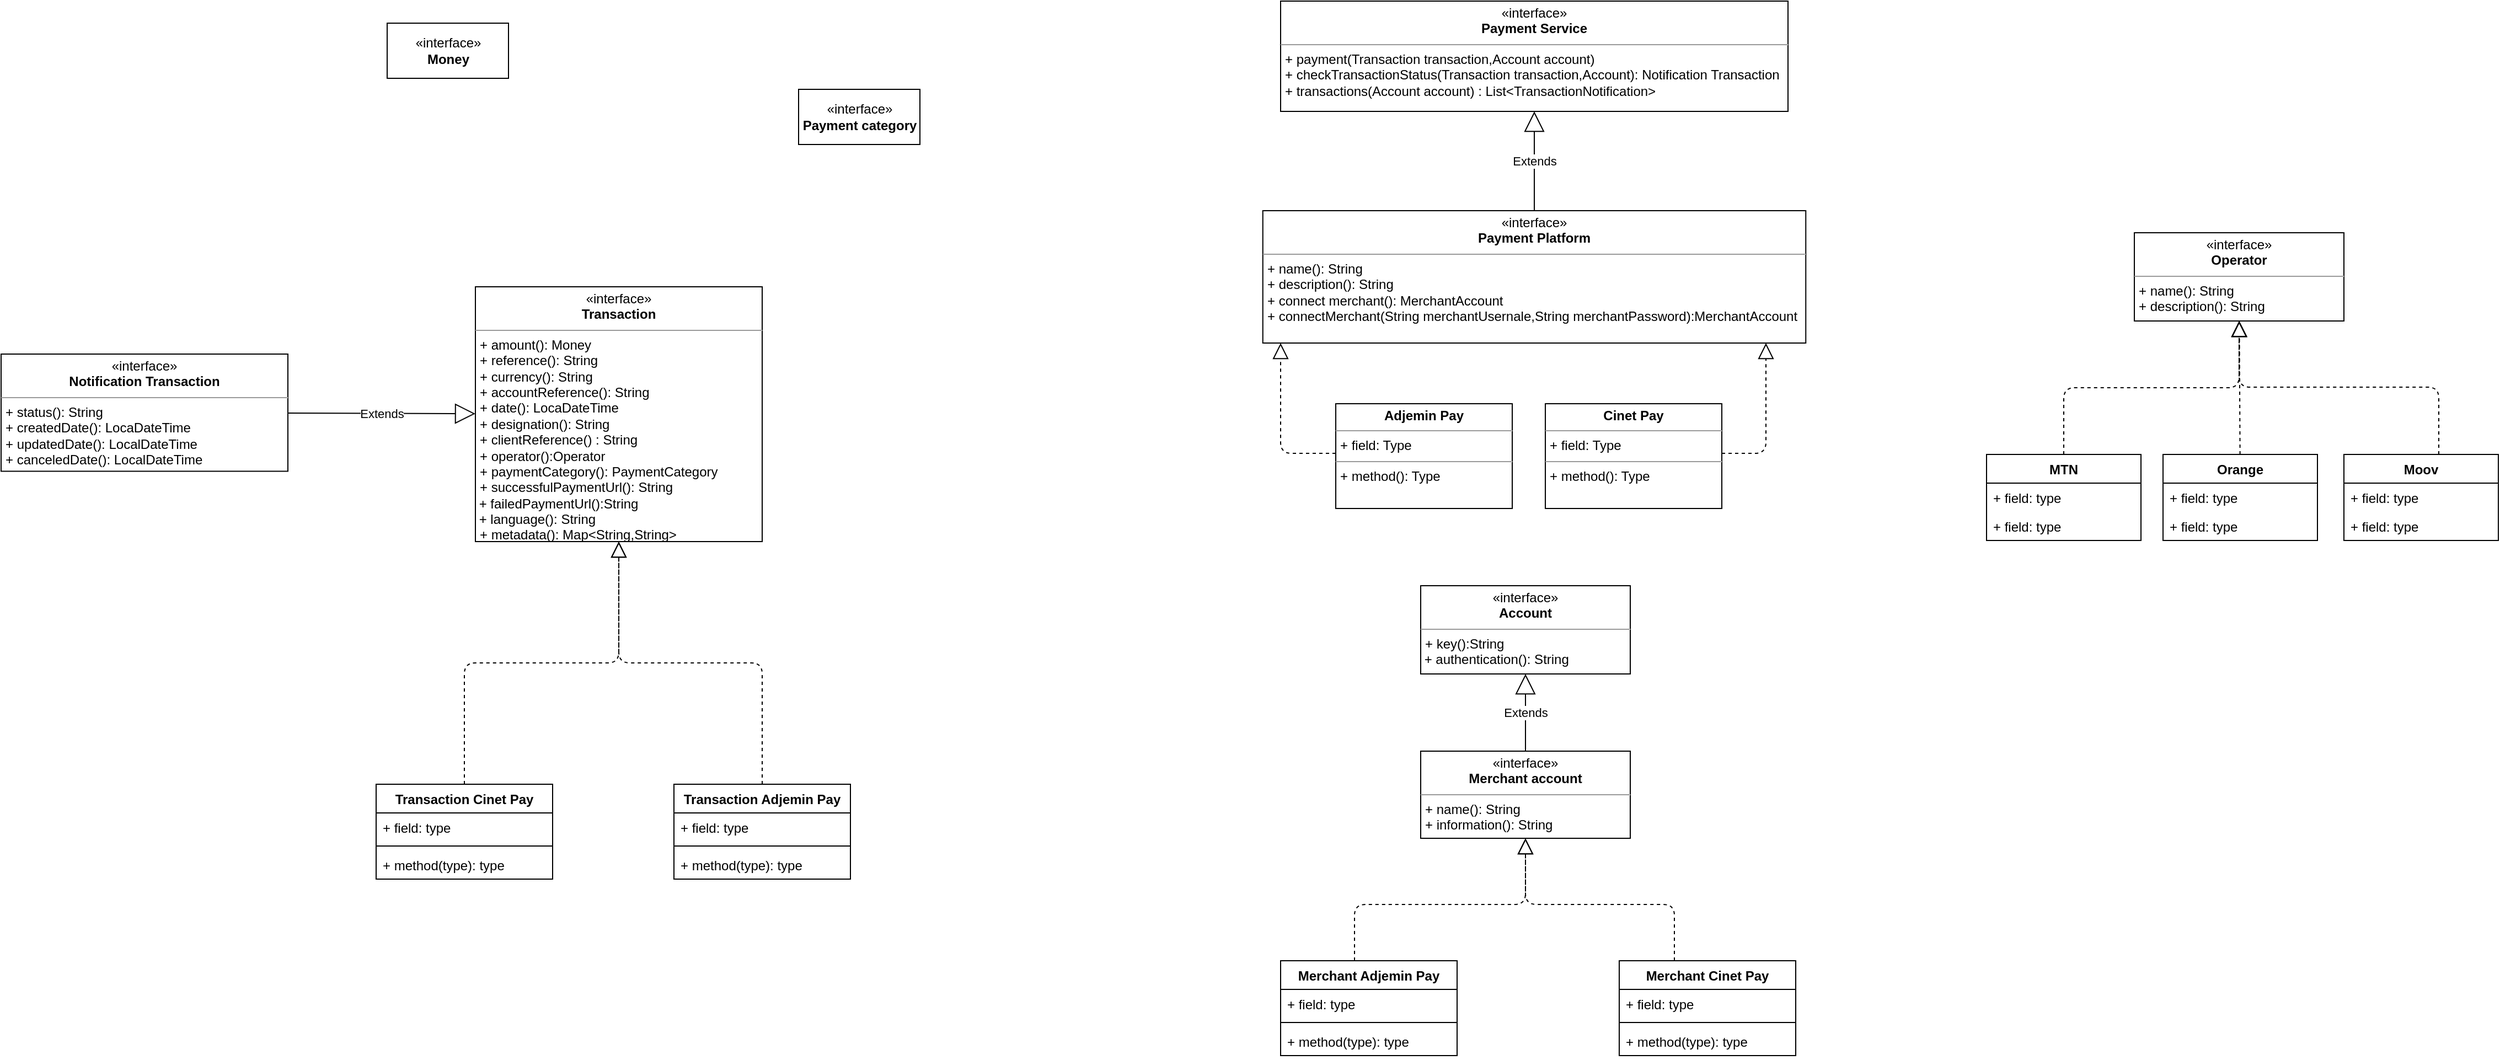 <mxfile version="14.1.8" type="device"><diagram id="fwskY1HQL-udNzID6mZi" name="Page-1"><mxGraphModel dx="2600" dy="725" grid="1" gridSize="10" guides="1" tooltips="1" connect="1" arrows="1" fold="1" page="1" pageScale="1" pageWidth="827" pageHeight="1169" math="0" shadow="0"><root><mxCell id="0"/><mxCell id="1" parent="0"/><mxCell id="k0gJWanafnydEsKdQi3P-4" value="Extends" style="endArrow=block;endSize=16;endFill=0;html=1;" parent="1" source="k0gJWanafnydEsKdQi3P-13" target="k0gJWanafnydEsKdQi3P-83" edge="1"><mxGeometry width="160" relative="1" as="geometry"><mxPoint x="-178" y="729" as="sourcePoint"/><mxPoint x="-178" y="659" as="targetPoint"/></mxGeometry></mxCell><mxCell id="k0gJWanafnydEsKdQi3P-13" value="&lt;p style=&quot;margin: 0px ; margin-top: 4px ; text-align: center&quot;&gt;«interface»&lt;br&gt;&lt;b&gt;Merchant account&lt;/b&gt;&lt;/p&gt;&lt;hr size=&quot;1&quot;&gt;&lt;p style=&quot;margin: 0px 0px 0px 4px&quot;&gt;+ name(): String&lt;br&gt;&lt;/p&gt;&lt;p style=&quot;margin: 0px 0px 0px 4px&quot;&gt;+ information(): String&lt;/p&gt;" style="verticalAlign=top;align=left;overflow=fill;fontSize=12;fontFamily=Helvetica;html=1;" parent="1" vertex="1"><mxGeometry x="-263" y="730" width="190" height="79" as="geometry"/></mxCell><mxCell id="k0gJWanafnydEsKdQi3P-15" value="&lt;p style=&quot;margin: 0px ; margin-top: 4px ; text-align: center&quot;&gt;«interface»&lt;br&gt;&lt;b&gt;Transaction&lt;/b&gt;&lt;/p&gt;&lt;hr size=&quot;1&quot;&gt;&lt;p style=&quot;margin: 0px ; margin-left: 4px&quot;&gt;+ amount(): Money&lt;br&gt;&lt;/p&gt;&lt;p style=&quot;margin: 0px ; margin-left: 4px&quot;&gt;+ reference(): String&lt;/p&gt;&lt;p style=&quot;margin: 0px ; margin-left: 4px&quot;&gt;+ currency(): String&lt;/p&gt;&lt;p style=&quot;margin: 0px ; margin-left: 4px&quot;&gt;+ accountReference(): String&lt;/p&gt;&lt;p style=&quot;margin: 0px ; margin-left: 4px&quot;&gt;+ date(): LocaDateTime&lt;/p&gt;&lt;p style=&quot;margin: 0px ; margin-left: 4px&quot;&gt;+ designation(): String&lt;/p&gt;&lt;p style=&quot;margin: 0px ; margin-left: 4px&quot;&gt;+ clientReference() : String&lt;/p&gt;&lt;p style=&quot;margin: 0px ; margin-left: 4px&quot;&gt;+ operator():Operator&lt;/p&gt;&lt;p style=&quot;margin: 0px ; margin-left: 4px&quot;&gt;+ paymentCategory(): PaymentCategory&lt;/p&gt;&lt;p style=&quot;margin: 0px ; margin-left: 4px&quot;&gt;+&amp;nbsp;successfulPaymentUrl(): String&lt;/p&gt;&amp;nbsp;+ failedPaymentUrl():String&lt;br&gt;&amp;nbsp;+ language(): String&lt;br&gt;&lt;p style=&quot;margin: 0px ; margin-left: 4px&quot;&gt;+&amp;nbsp;metadata(): Map&amp;lt;String,String&amp;gt;&lt;/p&gt;" style="verticalAlign=top;align=left;overflow=fill;fontSize=12;fontFamily=Helvetica;html=1;" parent="1" vertex="1"><mxGeometry x="-1120" y="309" width="260" height="231" as="geometry"/></mxCell><mxCell id="k0gJWanafnydEsKdQi3P-16" value="«interface»&lt;br&gt;&lt;b&gt;Payment category&lt;/b&gt;" style="html=1;" parent="1" vertex="1"><mxGeometry x="-827" y="130" width="110" height="50" as="geometry"/></mxCell><mxCell id="k0gJWanafnydEsKdQi3P-19" value="&lt;p style=&quot;margin: 0px ; margin-top: 4px ; text-align: center&quot;&gt;«interface»&lt;br&gt;&lt;b&gt;Operator&lt;/b&gt;&lt;br&gt;&lt;/p&gt;&lt;hr size=&quot;1&quot;&gt;&lt;p style=&quot;margin: 0px ; margin-left: 4px&quot;&gt;+ name(): String&lt;br&gt;&lt;/p&gt;&lt;p style=&quot;margin: 0px ; margin-left: 4px&quot;&gt;+ description(): String&lt;/p&gt;" style="verticalAlign=top;align=left;overflow=fill;fontSize=12;fontFamily=Helvetica;html=1;" parent="1" vertex="1"><mxGeometry x="384" y="260" width="190" height="80" as="geometry"/></mxCell><mxCell id="k0gJWanafnydEsKdQi3P-20" value="&lt;p style=&quot;margin: 0px ; margin-top: 4px ; text-align: center&quot;&gt;«interface»&lt;br&gt;&lt;b&gt;Payment Platform&lt;/b&gt;&lt;/p&gt;&lt;hr size=&quot;1&quot;&gt;&lt;p style=&quot;margin: 0px ; margin-left: 4px&quot;&gt;+ name(): String&lt;br&gt;&lt;/p&gt;&lt;p style=&quot;margin: 0px ; margin-left: 4px&quot;&gt;+ description(): String&lt;br&gt;&lt;/p&gt;&lt;p style=&quot;margin: 0px ; margin-left: 4px&quot;&gt;+ connect merchant(): MerchantAccount&lt;/p&gt;&lt;p style=&quot;margin: 0px ; margin-left: 4px&quot;&gt;+ connectMerchant(String merchantUsernale,String merchantPassword):MerchantAccount&lt;/p&gt;" style="verticalAlign=top;align=left;overflow=fill;fontSize=12;fontFamily=Helvetica;html=1;" parent="1" vertex="1"><mxGeometry x="-406.12" y="240" width="492.25" height="120" as="geometry"/></mxCell><mxCell id="k0gJWanafnydEsKdQi3P-26" value="&lt;p style=&quot;margin: 0px ; margin-top: 4px ; text-align: center&quot;&gt;&lt;b&gt;Adjemin Pay&lt;/b&gt;&lt;/p&gt;&lt;hr size=&quot;1&quot;&gt;&lt;p style=&quot;margin: 0px ; margin-left: 4px&quot;&gt;+ field: Type&lt;/p&gt;&lt;hr size=&quot;1&quot;&gt;&lt;p style=&quot;margin: 0px ; margin-left: 4px&quot;&gt;+ method(): Type&lt;/p&gt;" style="verticalAlign=top;align=left;overflow=fill;fontSize=12;fontFamily=Helvetica;html=1;" parent="1" vertex="1"><mxGeometry x="-340" y="415" width="160" height="95" as="geometry"/></mxCell><mxCell id="k0gJWanafnydEsKdQi3P-27" value="&lt;p style=&quot;margin: 0px ; margin-top: 4px ; text-align: center&quot;&gt;&lt;b&gt;Cinet Pay&lt;/b&gt;&lt;/p&gt;&lt;hr size=&quot;1&quot;&gt;&lt;p style=&quot;margin: 0px ; margin-left: 4px&quot;&gt;+ field: Type&lt;/p&gt;&lt;hr size=&quot;1&quot;&gt;&lt;p style=&quot;margin: 0px ; margin-left: 4px&quot;&gt;+ method(): Type&lt;/p&gt;" style="verticalAlign=top;align=left;overflow=fill;fontSize=12;fontFamily=Helvetica;html=1;" parent="1" vertex="1"><mxGeometry x="-150" y="415" width="160" height="95" as="geometry"/></mxCell><mxCell id="k0gJWanafnydEsKdQi3P-28" value="" style="endArrow=block;dashed=1;endFill=0;endSize=12;html=1;edgeStyle=orthogonalEdgeStyle;" parent="1" source="k0gJWanafnydEsKdQi3P-26" target="k0gJWanafnydEsKdQi3P-20" edge="1"><mxGeometry width="160" relative="1" as="geometry"><mxPoint x="-490" y="335" as="sourcePoint"/><mxPoint x="-330" y="335" as="targetPoint"/><Array as="points"><mxPoint x="-390" y="460"/></Array></mxGeometry></mxCell><mxCell id="k0gJWanafnydEsKdQi3P-29" value="" style="endArrow=block;dashed=1;endFill=0;endSize=12;html=1;edgeStyle=orthogonalEdgeStyle;" parent="1" source="k0gJWanafnydEsKdQi3P-27" target="k0gJWanafnydEsKdQi3P-20" edge="1"><mxGeometry width="160" relative="1" as="geometry"><mxPoint x="-290" y="445" as="sourcePoint"/><mxPoint x="-130" y="445" as="targetPoint"/><Array as="points"><mxPoint x="50" y="460"/><mxPoint x="50" y="285"/></Array></mxGeometry></mxCell><mxCell id="k0gJWanafnydEsKdQi3P-33" value="" style="endArrow=block;dashed=1;endFill=0;endSize=12;html=1;edgeStyle=orthogonalEdgeStyle;" parent="1" source="k0gJWanafnydEsKdQi3P-40" target="k0gJWanafnydEsKdQi3P-15" edge="1"><mxGeometry width="160" relative="1" as="geometry"><mxPoint x="-1120" y="790" as="sourcePoint"/><mxPoint x="-1030" y="690" as="targetPoint"/></mxGeometry></mxCell><mxCell id="k0gJWanafnydEsKdQi3P-34" value="" style="endArrow=block;dashed=1;endFill=0;endSize=12;html=1;edgeStyle=orthogonalEdgeStyle;" parent="1" source="k0gJWanafnydEsKdQi3P-36" target="k0gJWanafnydEsKdQi3P-15" edge="1"><mxGeometry width="160" relative="1" as="geometry"><mxPoint x="-860" y="790" as="sourcePoint"/><mxPoint x="-740" y="700" as="targetPoint"/></mxGeometry></mxCell><mxCell id="k0gJWanafnydEsKdQi3P-36" value="Transaction Adjemin Pay" style="swimlane;fontStyle=1;align=center;verticalAlign=top;childLayout=stackLayout;horizontal=1;startSize=26;horizontalStack=0;resizeParent=1;resizeParentMax=0;resizeLast=0;collapsible=1;marginBottom=0;" parent="1" vertex="1"><mxGeometry x="-940" y="760" width="160" height="86" as="geometry"/></mxCell><mxCell id="k0gJWanafnydEsKdQi3P-37" value="+ field: type" style="text;strokeColor=none;fillColor=none;align=left;verticalAlign=top;spacingLeft=4;spacingRight=4;overflow=hidden;rotatable=0;points=[[0,0.5],[1,0.5]];portConstraint=eastwest;" parent="k0gJWanafnydEsKdQi3P-36" vertex="1"><mxGeometry y="26" width="160" height="26" as="geometry"/></mxCell><mxCell id="k0gJWanafnydEsKdQi3P-38" value="" style="line;strokeWidth=1;fillColor=none;align=left;verticalAlign=middle;spacingTop=-1;spacingLeft=3;spacingRight=3;rotatable=0;labelPosition=right;points=[];portConstraint=eastwest;" parent="k0gJWanafnydEsKdQi3P-36" vertex="1"><mxGeometry y="52" width="160" height="8" as="geometry"/></mxCell><mxCell id="k0gJWanafnydEsKdQi3P-39" value="+ method(type): type" style="text;strokeColor=none;fillColor=none;align=left;verticalAlign=top;spacingLeft=4;spacingRight=4;overflow=hidden;rotatable=0;points=[[0,0.5],[1,0.5]];portConstraint=eastwest;" parent="k0gJWanafnydEsKdQi3P-36" vertex="1"><mxGeometry y="60" width="160" height="26" as="geometry"/></mxCell><mxCell id="k0gJWanafnydEsKdQi3P-40" value="Transaction Cinet Pay" style="swimlane;fontStyle=1;align=center;verticalAlign=top;childLayout=stackLayout;horizontal=1;startSize=26;horizontalStack=0;resizeParent=1;resizeParentMax=0;resizeLast=0;collapsible=1;marginBottom=0;" parent="1" vertex="1"><mxGeometry x="-1210" y="760" width="160" height="86" as="geometry"/></mxCell><mxCell id="k0gJWanafnydEsKdQi3P-41" value="+ field: type" style="text;strokeColor=none;fillColor=none;align=left;verticalAlign=top;spacingLeft=4;spacingRight=4;overflow=hidden;rotatable=0;points=[[0,0.5],[1,0.5]];portConstraint=eastwest;" parent="k0gJWanafnydEsKdQi3P-40" vertex="1"><mxGeometry y="26" width="160" height="26" as="geometry"/></mxCell><mxCell id="k0gJWanafnydEsKdQi3P-42" value="" style="line;strokeWidth=1;fillColor=none;align=left;verticalAlign=middle;spacingTop=-1;spacingLeft=3;spacingRight=3;rotatable=0;labelPosition=right;points=[];portConstraint=eastwest;" parent="k0gJWanafnydEsKdQi3P-40" vertex="1"><mxGeometry y="52" width="160" height="8" as="geometry"/></mxCell><mxCell id="k0gJWanafnydEsKdQi3P-43" value="+ method(type): type" style="text;strokeColor=none;fillColor=none;align=left;verticalAlign=top;spacingLeft=4;spacingRight=4;overflow=hidden;rotatable=0;points=[[0,0.5],[1,0.5]];portConstraint=eastwest;" parent="k0gJWanafnydEsKdQi3P-40" vertex="1"><mxGeometry y="60" width="160" height="26" as="geometry"/></mxCell><mxCell id="k0gJWanafnydEsKdQi3P-45" value="Merchant Adjemin Pay" style="swimlane;fontStyle=1;align=center;verticalAlign=top;childLayout=stackLayout;horizontal=1;startSize=26;horizontalStack=0;resizeParent=1;resizeParentMax=0;resizeLast=0;collapsible=1;marginBottom=0;" parent="1" vertex="1"><mxGeometry x="-390" y="920" width="160" height="86" as="geometry"/></mxCell><mxCell id="k0gJWanafnydEsKdQi3P-46" value="+ field: type" style="text;strokeColor=none;fillColor=none;align=left;verticalAlign=top;spacingLeft=4;spacingRight=4;overflow=hidden;rotatable=0;points=[[0,0.5],[1,0.5]];portConstraint=eastwest;" parent="k0gJWanafnydEsKdQi3P-45" vertex="1"><mxGeometry y="26" width="160" height="26" as="geometry"/></mxCell><mxCell id="k0gJWanafnydEsKdQi3P-47" value="" style="line;strokeWidth=1;fillColor=none;align=left;verticalAlign=middle;spacingTop=-1;spacingLeft=3;spacingRight=3;rotatable=0;labelPosition=right;points=[];portConstraint=eastwest;" parent="k0gJWanafnydEsKdQi3P-45" vertex="1"><mxGeometry y="52" width="160" height="8" as="geometry"/></mxCell><mxCell id="k0gJWanafnydEsKdQi3P-48" value="+ method(type): type" style="text;strokeColor=none;fillColor=none;align=left;verticalAlign=top;spacingLeft=4;spacingRight=4;overflow=hidden;rotatable=0;points=[[0,0.5],[1,0.5]];portConstraint=eastwest;" parent="k0gJWanafnydEsKdQi3P-45" vertex="1"><mxGeometry y="60" width="160" height="26" as="geometry"/></mxCell><mxCell id="k0gJWanafnydEsKdQi3P-54" value="Merchant Cinet Pay" style="swimlane;fontStyle=1;align=center;verticalAlign=top;childLayout=stackLayout;horizontal=1;startSize=26;horizontalStack=0;resizeParent=1;resizeParentMax=0;resizeLast=0;collapsible=1;marginBottom=0;" parent="1" vertex="1"><mxGeometry x="-83" y="920" width="160" height="86" as="geometry"/></mxCell><mxCell id="k0gJWanafnydEsKdQi3P-55" value="+ field: type" style="text;strokeColor=none;fillColor=none;align=left;verticalAlign=top;spacingLeft=4;spacingRight=4;overflow=hidden;rotatable=0;points=[[0,0.5],[1,0.5]];portConstraint=eastwest;" parent="k0gJWanafnydEsKdQi3P-54" vertex="1"><mxGeometry y="26" width="160" height="26" as="geometry"/></mxCell><mxCell id="k0gJWanafnydEsKdQi3P-56" value="" style="line;strokeWidth=1;fillColor=none;align=left;verticalAlign=middle;spacingTop=-1;spacingLeft=3;spacingRight=3;rotatable=0;labelPosition=right;points=[];portConstraint=eastwest;" parent="k0gJWanafnydEsKdQi3P-54" vertex="1"><mxGeometry y="52" width="160" height="8" as="geometry"/></mxCell><mxCell id="k0gJWanafnydEsKdQi3P-57" value="+ method(type): type" style="text;strokeColor=none;fillColor=none;align=left;verticalAlign=top;spacingLeft=4;spacingRight=4;overflow=hidden;rotatable=0;points=[[0,0.5],[1,0.5]];portConstraint=eastwest;" parent="k0gJWanafnydEsKdQi3P-54" vertex="1"><mxGeometry y="60" width="160" height="26" as="geometry"/></mxCell><mxCell id="k0gJWanafnydEsKdQi3P-59" value="" style="endArrow=block;dashed=1;endFill=0;endSize=12;html=1;edgeStyle=orthogonalEdgeStyle;" parent="1" source="k0gJWanafnydEsKdQi3P-54" target="k0gJWanafnydEsKdQi3P-13" edge="1"><mxGeometry width="160" relative="1" as="geometry"><mxPoint x="-242.369" y="939" as="sourcePoint"/><mxPoint x="-184.793" y="819" as="targetPoint"/><Array as="points"><mxPoint x="-33" y="869"/><mxPoint x="-168" y="869"/></Array></mxGeometry></mxCell><mxCell id="k0gJWanafnydEsKdQi3P-60" value="&lt;p style=&quot;margin: 0px ; margin-top: 4px ; text-align: center&quot;&gt;«interface»&lt;br&gt;&lt;b&gt;Payment Service&lt;/b&gt;&lt;/p&gt;&lt;hr size=&quot;1&quot;&gt;&lt;p style=&quot;margin: 0px ; margin-left: 4px&quot;&gt;+ payment(Transaction transaction,Account account)&lt;/p&gt;&lt;p style=&quot;margin: 0px ; margin-left: 4px&quot;&gt;+ checkTransactionStatus(Transaction transaction,Account): Notification Transaction&lt;/p&gt;&lt;p style=&quot;margin: 0px ; margin-left: 4px&quot;&gt;+ transactions(Account account) : List&amp;lt;TransactionNotification&amp;gt;&lt;/p&gt;" style="verticalAlign=top;align=left;overflow=fill;fontSize=12;fontFamily=Helvetica;html=1;" parent="1" vertex="1"><mxGeometry x="-390" y="50" width="460" height="100" as="geometry"/></mxCell><mxCell id="k0gJWanafnydEsKdQi3P-61" value="&lt;p style=&quot;margin: 0px ; margin-top: 4px ; text-align: center&quot;&gt;«interface»&lt;br&gt;&lt;b&gt;Notification Transaction&lt;/b&gt;&lt;/p&gt;&lt;hr size=&quot;1&quot;&gt;&lt;p style=&quot;margin: 0px ; margin-left: 4px&quot;&gt;+ status(): String&lt;/p&gt;&lt;p style=&quot;margin: 0px ; margin-left: 4px&quot;&gt;+ createdDate(): LocaDateTime&lt;/p&gt;&lt;p style=&quot;margin: 0px ; margin-left: 4px&quot;&gt;+ updatedDate(): LocalDateTime&lt;/p&gt;&lt;p style=&quot;margin: 0px ; margin-left: 4px&quot;&gt;+ canceledDate(): LocalDateTime&lt;/p&gt;" style="verticalAlign=top;align=left;overflow=fill;fontSize=12;fontFamily=Helvetica;html=1;" parent="1" vertex="1"><mxGeometry x="-1550" y="370" width="260" height="106.25" as="geometry"/></mxCell><mxCell id="k0gJWanafnydEsKdQi3P-62" value="Extends" style="endArrow=block;endSize=16;endFill=0;html=1;" parent="1" source="k0gJWanafnydEsKdQi3P-61" target="k0gJWanafnydEsKdQi3P-15" edge="1"><mxGeometry width="160" relative="1" as="geometry"><mxPoint x="-1470" y="670" as="sourcePoint"/><mxPoint x="-1310" y="670" as="targetPoint"/></mxGeometry></mxCell><mxCell id="k0gJWanafnydEsKdQi3P-63" value="Extends" style="endArrow=block;endSize=16;endFill=0;html=1;" parent="1" source="k0gJWanafnydEsKdQi3P-20" target="k0gJWanafnydEsKdQi3P-60" edge="1"><mxGeometry width="160" relative="1" as="geometry"><mxPoint x="-500" y="225" as="sourcePoint"/><mxPoint x="-340" y="225" as="targetPoint"/></mxGeometry></mxCell><mxCell id="k0gJWanafnydEsKdQi3P-66" value="" style="endArrow=block;dashed=1;endFill=0;endSize=12;html=1;edgeStyle=orthogonalEdgeStyle;" parent="1" source="k0gJWanafnydEsKdQi3P-45" target="k0gJWanafnydEsKdQi3P-13" edge="1"><mxGeometry width="160" relative="1" as="geometry"><mxPoint x="-23" y="939" as="sourcePoint"/><mxPoint x="-168" y="819" as="targetPoint"/><Array as="points"><mxPoint x="-323" y="869"/><mxPoint x="-168" y="869"/></Array></mxGeometry></mxCell><mxCell id="k0gJWanafnydEsKdQi3P-67" value="Orange" style="swimlane;fontStyle=1;childLayout=stackLayout;horizontal=1;startSize=26;fillColor=none;horizontalStack=0;resizeParent=1;resizeParentMax=0;resizeLast=0;collapsible=1;marginBottom=0;" parent="1" vertex="1"><mxGeometry x="410" y="461" width="140" height="78" as="geometry"/></mxCell><mxCell id="k0gJWanafnydEsKdQi3P-68" value="+ field: type" style="text;strokeColor=none;fillColor=none;align=left;verticalAlign=top;spacingLeft=4;spacingRight=4;overflow=hidden;rotatable=0;points=[[0,0.5],[1,0.5]];portConstraint=eastwest;" parent="k0gJWanafnydEsKdQi3P-67" vertex="1"><mxGeometry y="26" width="140" height="26" as="geometry"/></mxCell><mxCell id="k0gJWanafnydEsKdQi3P-69" value="+ field: type" style="text;strokeColor=none;fillColor=none;align=left;verticalAlign=top;spacingLeft=4;spacingRight=4;overflow=hidden;rotatable=0;points=[[0,0.5],[1,0.5]];portConstraint=eastwest;" parent="k0gJWanafnydEsKdQi3P-67" vertex="1"><mxGeometry y="52" width="140" height="26" as="geometry"/></mxCell><mxCell id="k0gJWanafnydEsKdQi3P-71" value="Moov" style="swimlane;fontStyle=1;childLayout=stackLayout;horizontal=1;startSize=26;fillColor=none;horizontalStack=0;resizeParent=1;resizeParentMax=0;resizeLast=0;collapsible=1;marginBottom=0;" parent="1" vertex="1"><mxGeometry x="574" y="461" width="140" height="78" as="geometry"/></mxCell><mxCell id="k0gJWanafnydEsKdQi3P-72" value="+ field: type" style="text;strokeColor=none;fillColor=none;align=left;verticalAlign=top;spacingLeft=4;spacingRight=4;overflow=hidden;rotatable=0;points=[[0,0.5],[1,0.5]];portConstraint=eastwest;" parent="k0gJWanafnydEsKdQi3P-71" vertex="1"><mxGeometry y="26" width="140" height="26" as="geometry"/></mxCell><mxCell id="k0gJWanafnydEsKdQi3P-73" value="+ field: type" style="text;strokeColor=none;fillColor=none;align=left;verticalAlign=top;spacingLeft=4;spacingRight=4;overflow=hidden;rotatable=0;points=[[0,0.5],[1,0.5]];portConstraint=eastwest;" parent="k0gJWanafnydEsKdQi3P-71" vertex="1"><mxGeometry y="52" width="140" height="26" as="geometry"/></mxCell><mxCell id="k0gJWanafnydEsKdQi3P-75" value="MTN" style="swimlane;fontStyle=1;childLayout=stackLayout;horizontal=1;startSize=26;fillColor=none;horizontalStack=0;resizeParent=1;resizeParentMax=0;resizeLast=0;collapsible=1;marginBottom=0;" parent="1" vertex="1"><mxGeometry x="250" y="461" width="140" height="78" as="geometry"/></mxCell><mxCell id="k0gJWanafnydEsKdQi3P-76" value="+ field: type" style="text;strokeColor=none;fillColor=none;align=left;verticalAlign=top;spacingLeft=4;spacingRight=4;overflow=hidden;rotatable=0;points=[[0,0.5],[1,0.5]];portConstraint=eastwest;" parent="k0gJWanafnydEsKdQi3P-75" vertex="1"><mxGeometry y="26" width="140" height="26" as="geometry"/></mxCell><mxCell id="k0gJWanafnydEsKdQi3P-77" value="+ field: type" style="text;strokeColor=none;fillColor=none;align=left;verticalAlign=top;spacingLeft=4;spacingRight=4;overflow=hidden;rotatable=0;points=[[0,0.5],[1,0.5]];portConstraint=eastwest;" parent="k0gJWanafnydEsKdQi3P-75" vertex="1"><mxGeometry y="52" width="140" height="26" as="geometry"/></mxCell><mxCell id="k0gJWanafnydEsKdQi3P-80" value="" style="endArrow=block;dashed=1;endFill=0;endSize=12;html=1;edgeStyle=orthogonalEdgeStyle;" parent="1" source="k0gJWanafnydEsKdQi3P-75" target="k0gJWanafnydEsKdQi3P-19" edge="1"><mxGeometry width="160" relative="1" as="geometry"><mxPoint x="270" y="390" as="sourcePoint"/><mxPoint x="430" y="390" as="targetPoint"/></mxGeometry></mxCell><mxCell id="k0gJWanafnydEsKdQi3P-81" value="" style="endArrow=block;dashed=1;endFill=0;endSize=12;html=1;" parent="1" source="k0gJWanafnydEsKdQi3P-67" target="k0gJWanafnydEsKdQi3P-19" edge="1"><mxGeometry width="160" relative="1" as="geometry"><mxPoint x="361.005" y="471" as="sourcePoint"/><mxPoint x="457.2" y="350" as="targetPoint"/></mxGeometry></mxCell><mxCell id="k0gJWanafnydEsKdQi3P-82" value="" style="endArrow=block;dashed=1;endFill=0;endSize=12;html=1;edgeStyle=orthogonalEdgeStyle;" parent="1" source="k0gJWanafnydEsKdQi3P-71" target="k0gJWanafnydEsKdQi3P-19" edge="1"><mxGeometry width="160" relative="1" as="geometry"><mxPoint x="501.075" y="471" as="sourcePoint"/><mxPoint x="492" y="350" as="targetPoint"/><Array as="points"><mxPoint x="660" y="400"/><mxPoint x="479" y="400"/></Array></mxGeometry></mxCell><mxCell id="k0gJWanafnydEsKdQi3P-83" value="&lt;p style=&quot;margin: 0px ; margin-top: 4px ; text-align: center&quot;&gt;«interface»&lt;br&gt;&lt;b&gt;Account&lt;/b&gt;&lt;br&gt;&lt;/p&gt;&lt;hr size=&quot;1&quot;&gt;&lt;p style=&quot;margin: 0px ; margin-left: 4px&quot;&gt;&lt;span&gt;+ key():String&lt;/span&gt;&lt;br&gt;&lt;/p&gt;&amp;nbsp;+ authentication(): String&lt;p style=&quot;margin: 0px ; margin-left: 4px&quot;&gt;&lt;br&gt;&lt;/p&gt;" style="verticalAlign=top;align=left;overflow=fill;fontSize=12;fontFamily=Helvetica;html=1;" parent="1" vertex="1"><mxGeometry x="-263" y="580" width="190" height="80" as="geometry"/></mxCell><mxCell id="VsxWtAFYQBEIj0mqTAWM-2" value="«interface»&lt;br&gt;&lt;b&gt;Money&lt;br&gt;&lt;/b&gt;" style="html=1;" parent="1" vertex="1"><mxGeometry x="-1200" y="70" width="110" height="50" as="geometry"/></mxCell></root></mxGraphModel></diagram></mxfile>